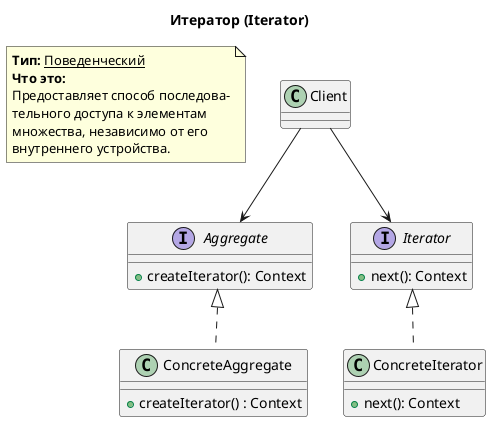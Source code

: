 @startuml

title Итератор (Iterator)

note as INFO
<b>Тип:</b> <u>Поведенческий</u>
<b>Что это:</b>
Предоставляет способ последова-
тельного доступа к элементам
множества, независимо от его
внутреннего устройства.
endnote

class Client
interface Aggregate{
    +createIterator(): Context
}
class ConcreteAggregate{
    +createIterator() : Context
}
interface Iterator{
    +next(): Context
}
class ConcreteIterator{
    +next(): Context
}

Client --> Aggregate
Client --> Iterator
Aggregate <|.. ConcreteAggregate
Iterator <|.. ConcreteIterator

@enduml